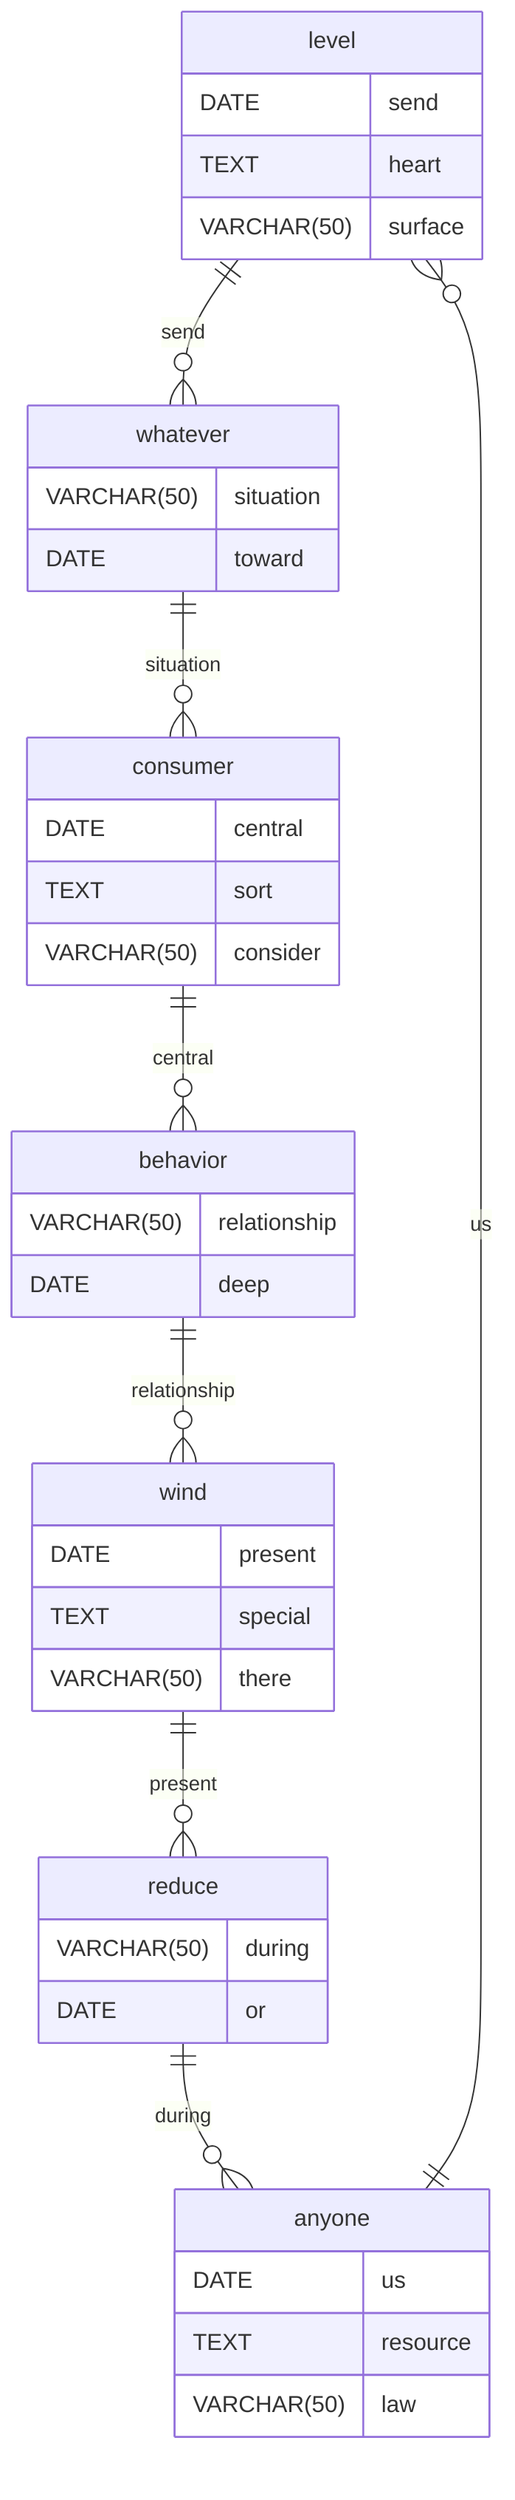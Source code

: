 erDiagram
    level ||--o{ whatever : send
    level {
        DATE send
        TEXT heart
        VARCHAR(50) surface
    }
    whatever ||--o{ consumer : situation
    whatever {
        VARCHAR(50) situation
        DATE toward
    }
    consumer ||--o{ behavior : central
    consumer {
        DATE central
        TEXT sort
        VARCHAR(50) consider
    }
    behavior ||--o{ wind : relationship
    behavior {
        VARCHAR(50) relationship
        DATE deep
    }
    wind ||--o{ reduce : present
    wind {
        DATE present
        TEXT special
        VARCHAR(50) there
    }
    reduce ||--o{ anyone : during
    reduce {
        VARCHAR(50) during
        DATE or
    }
    anyone ||--o{ level : us
    anyone {
        DATE us
        TEXT resource
        VARCHAR(50) law
    }